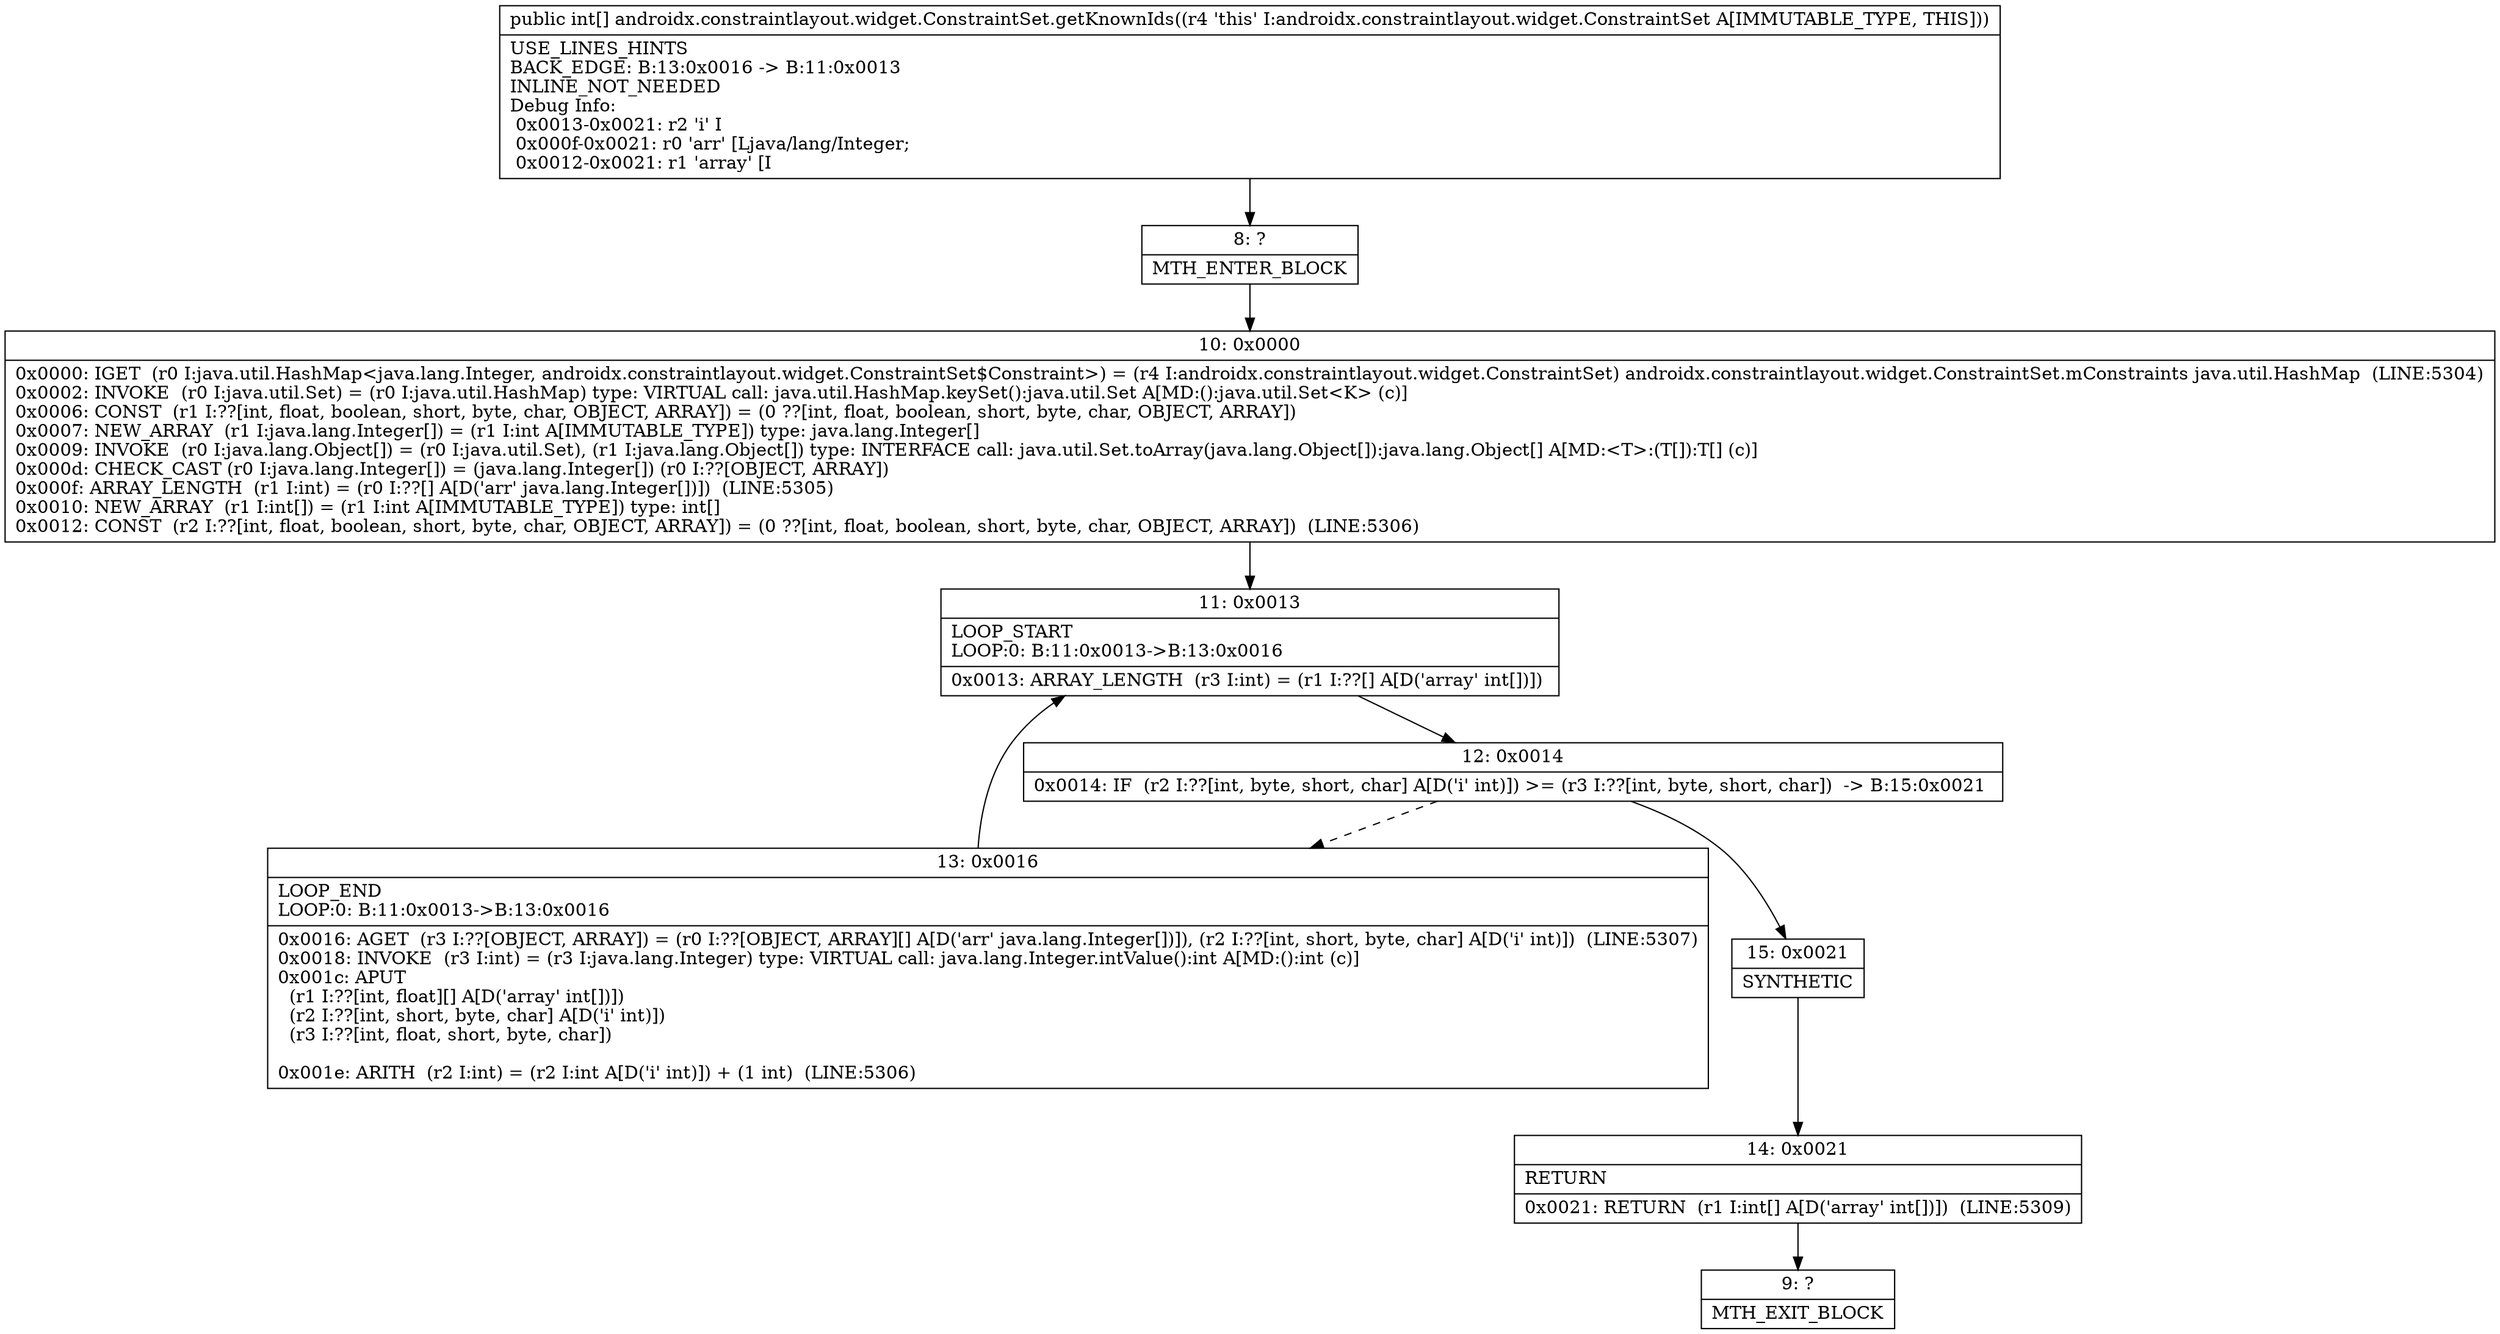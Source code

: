 digraph "CFG forandroidx.constraintlayout.widget.ConstraintSet.getKnownIds()[I" {
Node_8 [shape=record,label="{8\:\ ?|MTH_ENTER_BLOCK\l}"];
Node_10 [shape=record,label="{10\:\ 0x0000|0x0000: IGET  (r0 I:java.util.HashMap\<java.lang.Integer, androidx.constraintlayout.widget.ConstraintSet$Constraint\>) = (r4 I:androidx.constraintlayout.widget.ConstraintSet) androidx.constraintlayout.widget.ConstraintSet.mConstraints java.util.HashMap  (LINE:5304)\l0x0002: INVOKE  (r0 I:java.util.Set) = (r0 I:java.util.HashMap) type: VIRTUAL call: java.util.HashMap.keySet():java.util.Set A[MD:():java.util.Set\<K\> (c)]\l0x0006: CONST  (r1 I:??[int, float, boolean, short, byte, char, OBJECT, ARRAY]) = (0 ??[int, float, boolean, short, byte, char, OBJECT, ARRAY]) \l0x0007: NEW_ARRAY  (r1 I:java.lang.Integer[]) = (r1 I:int A[IMMUTABLE_TYPE]) type: java.lang.Integer[] \l0x0009: INVOKE  (r0 I:java.lang.Object[]) = (r0 I:java.util.Set), (r1 I:java.lang.Object[]) type: INTERFACE call: java.util.Set.toArray(java.lang.Object[]):java.lang.Object[] A[MD:\<T\>:(T[]):T[] (c)]\l0x000d: CHECK_CAST (r0 I:java.lang.Integer[]) = (java.lang.Integer[]) (r0 I:??[OBJECT, ARRAY]) \l0x000f: ARRAY_LENGTH  (r1 I:int) = (r0 I:??[] A[D('arr' java.lang.Integer[])])  (LINE:5305)\l0x0010: NEW_ARRAY  (r1 I:int[]) = (r1 I:int A[IMMUTABLE_TYPE]) type: int[] \l0x0012: CONST  (r2 I:??[int, float, boolean, short, byte, char, OBJECT, ARRAY]) = (0 ??[int, float, boolean, short, byte, char, OBJECT, ARRAY])  (LINE:5306)\l}"];
Node_11 [shape=record,label="{11\:\ 0x0013|LOOP_START\lLOOP:0: B:11:0x0013\-\>B:13:0x0016\l|0x0013: ARRAY_LENGTH  (r3 I:int) = (r1 I:??[] A[D('array' int[])]) \l}"];
Node_12 [shape=record,label="{12\:\ 0x0014|0x0014: IF  (r2 I:??[int, byte, short, char] A[D('i' int)]) \>= (r3 I:??[int, byte, short, char])  \-\> B:15:0x0021 \l}"];
Node_13 [shape=record,label="{13\:\ 0x0016|LOOP_END\lLOOP:0: B:11:0x0013\-\>B:13:0x0016\l|0x0016: AGET  (r3 I:??[OBJECT, ARRAY]) = (r0 I:??[OBJECT, ARRAY][] A[D('arr' java.lang.Integer[])]), (r2 I:??[int, short, byte, char] A[D('i' int)])  (LINE:5307)\l0x0018: INVOKE  (r3 I:int) = (r3 I:java.lang.Integer) type: VIRTUAL call: java.lang.Integer.intValue():int A[MD:():int (c)]\l0x001c: APUT  \l  (r1 I:??[int, float][] A[D('array' int[])])\l  (r2 I:??[int, short, byte, char] A[D('i' int)])\l  (r3 I:??[int, float, short, byte, char])\l \l0x001e: ARITH  (r2 I:int) = (r2 I:int A[D('i' int)]) + (1 int)  (LINE:5306)\l}"];
Node_15 [shape=record,label="{15\:\ 0x0021|SYNTHETIC\l}"];
Node_14 [shape=record,label="{14\:\ 0x0021|RETURN\l|0x0021: RETURN  (r1 I:int[] A[D('array' int[])])  (LINE:5309)\l}"];
Node_9 [shape=record,label="{9\:\ ?|MTH_EXIT_BLOCK\l}"];
MethodNode[shape=record,label="{public int[] androidx.constraintlayout.widget.ConstraintSet.getKnownIds((r4 'this' I:androidx.constraintlayout.widget.ConstraintSet A[IMMUTABLE_TYPE, THIS]))  | USE_LINES_HINTS\lBACK_EDGE: B:13:0x0016 \-\> B:11:0x0013\lINLINE_NOT_NEEDED\lDebug Info:\l  0x0013\-0x0021: r2 'i' I\l  0x000f\-0x0021: r0 'arr' [Ljava\/lang\/Integer;\l  0x0012\-0x0021: r1 'array' [I\l}"];
MethodNode -> Node_8;Node_8 -> Node_10;
Node_10 -> Node_11;
Node_11 -> Node_12;
Node_12 -> Node_13[style=dashed];
Node_12 -> Node_15;
Node_13 -> Node_11;
Node_15 -> Node_14;
Node_14 -> Node_9;
}

